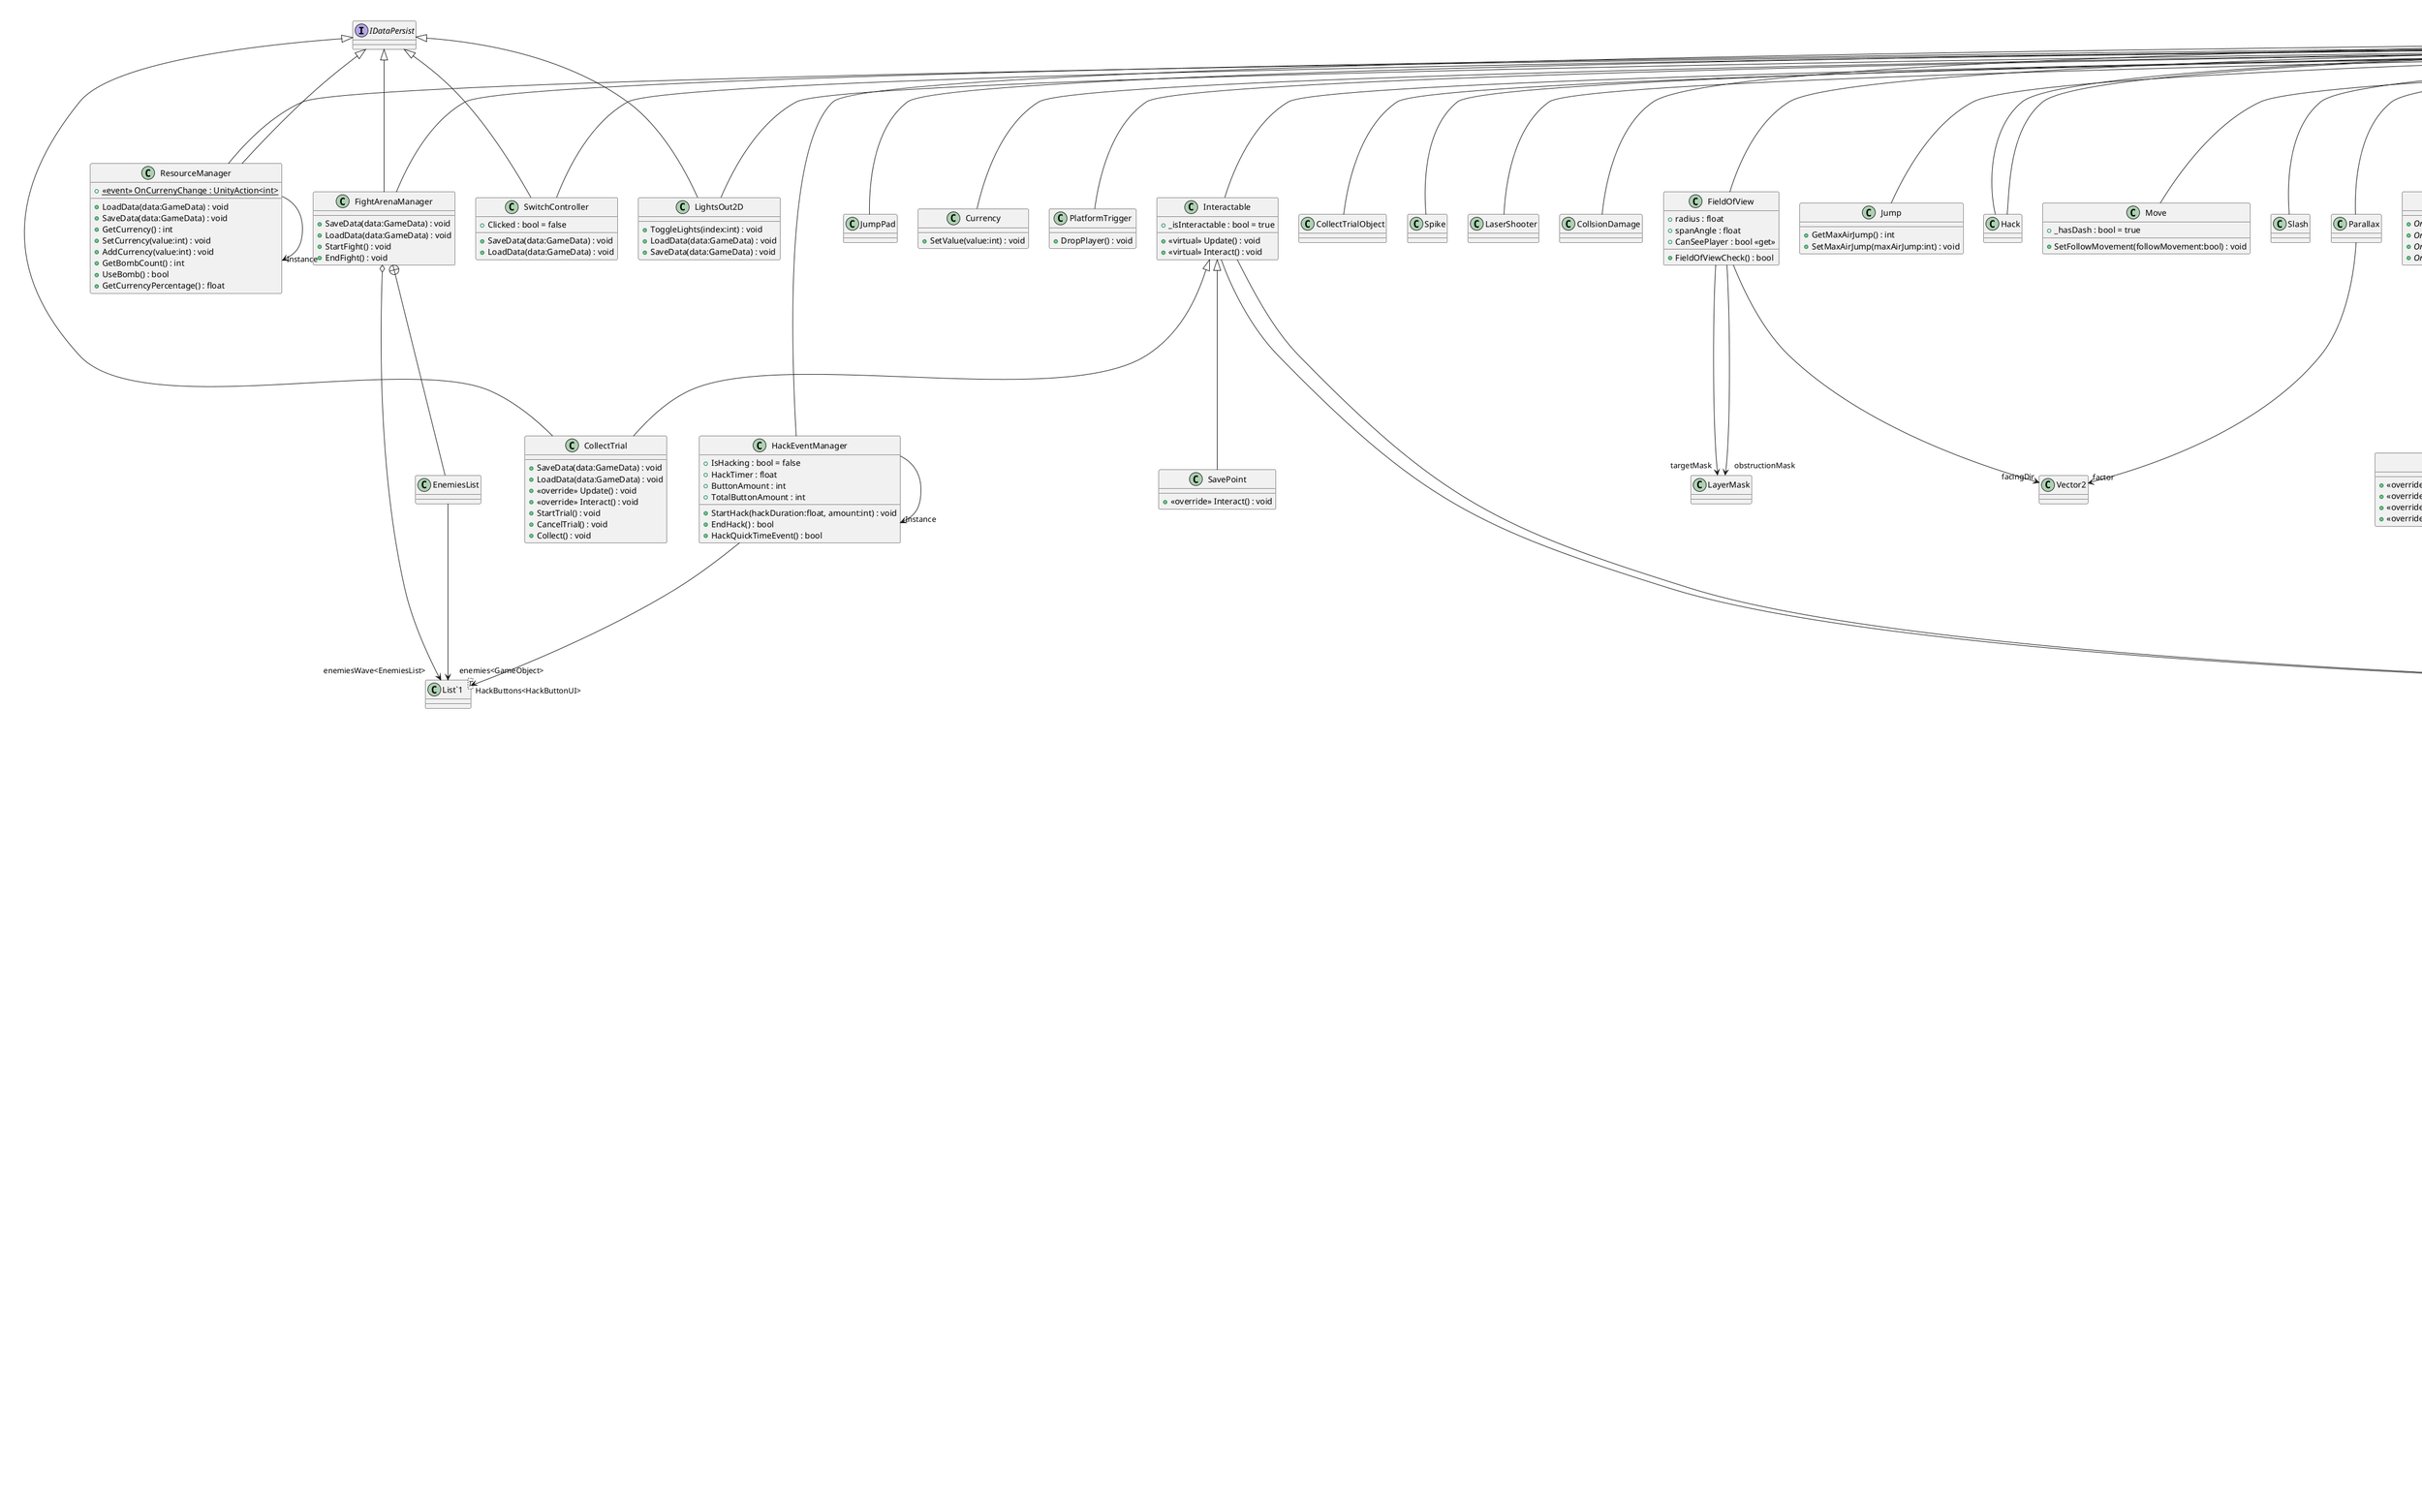 @startuml
class MapTransition {
    + {static} FindDestinationPosition(fromScene:string, toScene:string, distanceFromSpawn:float) : Vector2
}
enum Direction {
    None,
    Left,
    Right,
    Up,
    Down,
}
MonoBehaviour <|-- MapTransition
MapTransition +-- Direction
class FightArenaManager {
    + SaveData(data:GameData) : void
    + LoadData(data:GameData) : void
    + StartFight() : void
    + EndFight() : void
}
class EnemiesList {
}
class "List`1"<T> {
}
MonoBehaviour <|-- FightArenaManager
IDataPersist <|-- FightArenaManager
FightArenaManager o-> "enemiesWave<EnemiesList>" "List`1"
FightArenaManager +-- EnemiesList
EnemiesList --> "enemies<GameObject>" "List`1"
class PlayerManager {
    + {static}  <<event>> OnPlayerChanged : UnityAction<GameObject> 
    + {static}  <<event>> OnPlayerDied : UnityAction 
    + IsDead : bool = false
    + Die() : void
    + Respawn() : void
    + {static} FindActivePlayer() : GameObject
    + {static} DestroyOtherActivePlayers() : void
    + {static} SetRespawnScene(sceneName:string) : void
}
MonoBehaviour <|-- PlayerManager
PlayerManager --> "Instance" PlayerManager
PlayerManager --> "Player" GameObject
PlayerManager --> "PlayerColor" Color
class PauseMenu {
    + {static} GameIsPaused : bool = false
    + Resume() : void
    + Restart() : void
    + Setting() : void
    + Quit() : void
}
MonoBehaviour <|-- PauseMenu
PauseMenu --> "pauseMenuUI" GameObject
class HackEventManager {
    + IsHacking : bool = false
    + HackTimer : float
    + ButtonAmount : int
    + TotalButtonAmount : int
    + StartHack(hackDuration:float, amount:int) : void
    + EndHack() : bool
    + HackQuickTimeEvent() : bool
}
class "List`1"<T> {
}
MonoBehaviour <|-- HackEventManager
HackEventManager --> "Instance" HackEventManager
HackEventManager --> "HackButtons<HackButtonUI>" "List`1"
class Sound {
    + name : string
    + volume : float
    + pitch : float
}
Sound --> "clip" AudioClip
Sound --> "source" AudioSource
class CameraManager {
}
MonoBehaviour <|-- CameraManager
CameraManager --> "Instance" CameraManager
class SaveManager {
    +  <<event>> InitialLoaded : Action? 
    + SaveData() : void
    + LoadData() : void
    + NewGame() : void
    + PersistSave() : void
    + LoadSave() : void
    + DeleteSave() : void
    + ListSave() : IEnumerable<string>
}
MonoBehaviour <|-- SaveManager
SaveManager --> "Instance" SaveManager
class BossManager {
    + ResetKillCount() : void
    + GetEnemyKillCount() : int
    + IncrementEnemyKillCount() : void
}
MonoBehaviour <|-- BossManager
BossManager --> "Instance" BossManager
class ResourceManager {
    + {static}  <<event>> OnCurrenyChange : UnityAction<int> 
    + LoadData(data:GameData) : void
    + SaveData(data:GameData) : void
    + GetCurrency() : int
    + SetCurrency(value:int) : void
    + AddCurrency(value:int) : void
    + GetBombCount() : int
    + UseBomb() : bool
    + GetCurrencyPercentage() : float
}
MonoBehaviour <|-- ResourceManager
IDataPersist <|-- ResourceManager
ResourceManager --> "Instance" ResourceManager
class SoundManager {
    + music_multiplier : float
    + sfx_multiplier : float
    + playingBGM : string
    + BGMMenu : string = "MEN NeoCityDive"
    + DingPitchMin : float = 0.5f
    + DingPitchMax : float = 3.0f
    + PlayJump() : void
    + PlayDing(currentCount:int, totalCount:int) : void
    + PlayMagicCoin() : void
    + PlaySlash() : void
    + PlayHack() : void
    + PlayDash() : void
    + PlayShoot() : void
    + PlayBulletImpact() : void
    + PlaySwordImpact() : void
    + PlayPressurePlateUp() : void
    + PlayExplosion() : void
    + StopBGM() : void
    + PlayBGMCombatRandom() : void
    + PlayBGM(name:string) : void
}
MonoBehaviour <|-- SoundManager
SoundManager --> "Instance" SoundManager
class MapManager {
    + IsChangingScene : bool
    + FromScene : string
    + ToScene : string
    + DistanceFromSpawn : float
    + CanChangeScene : bool <<get>>
    + ChangeScene(fromSceneName:string, toSceneName:string, direction:Direction, distanceFromSpawn:float) : void
    + GetMapChangeCooldown() : float
}
MonoBehaviour <|-- MapManager
MapManager --> "Instance" MapManager
MapManager --> "Direction" Direction
class PlayerController {
    + GetHorizontalMovement() : float
    + GetVerticalMovement() : float
    + IsJumpPressed() : bool
    + IsJumpHeld() : bool
    + IsDashPressed() : bool
    + GetAttackDirection() : Vector2?
    + GetContinuedAttackDirection() : Vector2?
    + IsReloadPressed() : bool
    + IsSwapWeaponPressed() : bool
    + GetHackInput() : Vector2?
}
ScriptableObject <|-- PlayerController
InputController <|-- PlayerController
interface InputController {
}
class AIController {
    + <<virtual>> GetHorizontalMovement() : float
    + <<virtual>> GetVerticalMovement() : float
    + <<virtual>> IsJumpPressed() : bool
    + <<virtual>> IsJumpHeld() : bool
    + <<virtual>> GetAttackDirection() : Vector2?
    + <<virtual>> GetContinuedAttackDirection() : Vector2?
    + <<virtual>> IsReloadPressed() : bool
    + <<virtual>> IsDashPressed() : bool
    + <<virtual>> IsSwapWeaponPressed() : bool
    + <<virtual>> GetHackInput() : Vector2?
}
MonoBehaviour <|-- AIController
InputController <|-- AIController
class Controller {
}
MonoBehaviour <|-- Controller
Controller --> "Input" InputController
class DoorController {
}
MonoBehaviour <|-- DoorController
class SwitchController {
    + Clicked : bool = false
    + SaveData(data:GameData) : void
    + LoadData(data:GameData) : void
}
MonoBehaviour <|-- SwitchController
IDataPersist <|-- SwitchController
interface IDataPersist {
}
class FileSaver {
    + FileSaver(serializer:ISerializer, path:string, fileExt:string)
    + PersistSave(data:GameData, name:string, overwrite:bool) : void
    + LoadSave(name:string) : GameData
    + DeleteSave(name:string) : void
    + ListSaves() : System.Collections.Generic.IEnumerable<string>
}
ISaver <|-- FileSaver
interface ISerializer {
}
interface ISaver {
}
class JsonSerializer {
    + JsonSerializer(pretty:bool)
    + Serialize(writer:Stream, obj:T) : void
    + Deserialize(reader:Stream) : T
    + {static} SerializeString(data:string) : string
}
ISerializer <|-- JsonSerializer
class GameData {
    + name : string
    + currentScene : string
    + currency : int
}
class "SerializedDictionary`2"<T1,T2> {
}
GameData o-> "switches<string,bool>" "SerializedDictionary`2"
GameData o-> "fightArenas<string,bool>" "SerializedDictionary`2"
GameData o-> "collectTrials<string,bool>" "SerializedDictionary`2"
GameData o-> "puzzles<string,bool>" "SerializedDictionary`2"
class Ground {
    + IsOnGround : bool <<get>>
    + Friction : float <<get>>
}
MonoBehaviour <|-- Ground
class FieldOfView {
    + radius : float
    + spanAngle : float
    + CanSeePlayer : bool <<get>>
    + FieldOfViewCheck() : bool
}
MonoBehaviour <|-- FieldOfView
FieldOfView --> "facingDir" Vector2
FieldOfView --> "targetMask" LayerMask
FieldOfView --> "obstructionMask" LayerMask
class TrackFollower {
}
MonoBehaviour <|-- TrackFollower
class Interactable {
    + _isInteractable : bool = true
    + <<virtual>> Update() : void
    + <<virtual>> Interact() : void
}
MonoBehaviour <|-- Interactable
Interactable --> "OnEnter" UnityEvent
Interactable --> "OnExit" UnityEvent
class JumpPad {
}
MonoBehaviour <|-- JumpPad
class Currency {
    + SetValue(value:int) : void
}
MonoBehaviour <|-- Currency
class PlatformTrigger {
    + DropPlayer() : void
}
MonoBehaviour <|-- PlatformTrigger
class DropItem {
    + ValuePerCurrency : int
    + CurrencyAmount : int
    + velocity : float
    + DropCurrency() : void
}
MonoBehaviour <|-- DropItem
DropItem --> "CurrencyPrefab" GameObject
class CollectTrialObject {
}
MonoBehaviour <|-- CollectTrialObject
class Spike {
}
MonoBehaviour <|-- Spike
class SavePoint {
    + <<override>> Interact() : void
}
Interactable <|-- SavePoint
class LaserShooter {
}
MonoBehaviour <|-- LaserShooter
class CollectTrial {
    + SaveData(data:GameData) : void
    + LoadData(data:GameData) : void
    + <<override>> Update() : void
    + <<override>> Interact() : void
    + StartTrial() : void
    + CancelTrial() : void
    + Collect() : void
}
Interactable <|-- CollectTrial
IDataPersist <|-- CollectTrial
class CollsionDamage {
}
MonoBehaviour <|-- CollsionDamage
abstract class HackCompletion {
    + {abstract} OnHackSuccess() : void
    + {abstract} OnHackFail() : void
    + {abstract} OnComboHackSuccess(comboCount:int) : void
    + {abstract} OnComboHackFail(comboCount:int) : void
}
MonoBehaviour <|-- HackCompletion
class Jump {
    + GetMaxAirJump() : int
    + SetMaxAirJump(maxAirJump:int) : void
}
MonoBehaviour <|-- Jump
class Hack {
}
MonoBehaviour <|-- Hack
class Move {
    + _hasDash : bool = true
    + SetFollowMovement(followMovement:bool) : void
}
MonoBehaviour <|-- Move
class Slash {
}
MonoBehaviour <|-- Slash
class ScreenShake {
    + {static} Shake(shakeParams:ShakeParams) : void
    + {static} Shake(shakeType:ShakeType) : void
}
struct ShakeParams {
    + intensity : float
    + seconds : float
    + {static} QuickShake(shakeLevel:float) : ShakeParams
}
enum ShakeType {
    Attack,
    HitEnemy,
    TakeDamage,
    ShootBigBullet,
}
MonoBehaviour <|-- ScreenShake
ScreenShake --> "Instance" ScreenShake
ScreenShake +-- ShakeParams
ScreenShake +-- ShakeType
class Parallax {
}
MonoBehaviour <|-- Parallax
Parallax --> "factor" Vector2
class Hack {
}
MonoBehaviour <|-- Hack
class Bullet {
    + Fire(velocity:Vector2, knockbackMultiplier:float, bulletDamage:int) : void
}
BaseProjectile <|-- Bullet
class Gun {
    + MaxAmmo : uint = 20
    + CurrentAmmo : uint = 20
    + Reloading : bool
    + Shoot(target:Vector2) : void
    + IsReloading() : bool
    + GetCurrentReloadPercent() : double
    + GetUnlimitedAmmo() : bool
    + SetUnlimitedAmmo(unlimitedAmmo:bool) : void
    + GetBulletSpeed() : float
    + SetBulletSpeed(bulletSpeed:float) : void
    + GetShootingDelay() : double
    + SetShootingDelay(shootingDelay:double) : void
    + SetKnockbackMultiplier(knockbackMultiplier:float) : void
    + SetShootingDelay(shootingDelay:float) : void
    + SetReloadTime(reloadTime:float) : void
}
BaseWeapon <|-- Gun
class Health {
    + ResetHealth() : void
    + ResetHealthWithNewMaxHealth(health:int) : void
    + TakeDamage(damage:int, hitDirection:Vector2, knockbackMultiplier:float) : void
    + GetMaxHealth() : int
    + GetCurrentHealth() : int
    + SetCurrentHealth(health:int) : void
    + IsHackable() : bool
    + ApplyKnockback(hitDirection:Vector2, multiplier:float) : void
    + TriggerIFrame() : void
    + Heal(health:int) : void
    + HealPercent(percent:double) : void
    + GetMortality() : bool
    + SetMortality(mortal:bool) : void
    + SetHackableHealth(health:int) : void
}
MonoBehaviour <|-- Health
Health --> "OnHackable" UnityEvent
Health --> "OriginalColor" Color
class Pulse {
}
MonoBehaviour <|-- Pulse
class WeaponManager {
    + CurrentWeapon() : BaseWeapon?
}
MonoBehaviour <|-- WeaponManager
class Sword {
}
BaseWeapon <|-- Sword
Sword --> "OnAttack" UnityEvent
class EnemyHealthBar {
}
BaseHealthBar <|-- EnemyHealthBar
class HackButtonUI {
    + Clicked : bool
    + SetButton(clicked:bool) : void
}
MonoBehaviour <|-- HackButtonUI
class EnemySkillBar {
}
MonoBehaviour <|-- EnemySkillBar
class EquipmentUIManager {
    + CheckEquipment() : void
    + Select(mono:MonoBehaviour) : void
}
MonoBehaviour <|-- EquipmentUIManager
EquipmentUIManager --> "Instance" EquipmentUIManager
class HealthBar {
}
BaseHealthBar <|-- HealthBar
class CurrencyUI {
    + UpdateUI(currency:int) : void
}
MonoBehaviour <|-- CurrencyUI
class EquipmentSlot {
    + Select() : void
    + Deselect() : void
}
MonoBehaviour <|-- EquipmentSlot
EquipmentSlot --> "selectedColor" Color
EquipmentSlot --> "notSelectedColor" Color
class MainMenu {
    + PlayGame() : void
    + LoadGame() : void
    + GoToOption() : void
    + QuitGame() : void
}
MonoBehaviour <|-- MainMenu
class VolumeSetting {
    + SetMusicVolume() : void
    + SetSFXVolume() : void
    + BackToMainMenu() : void
}
MonoBehaviour <|-- VolumeSetting
class WeaponStatusBar {
}
MonoBehaviour <|-- WeaponStatusBar
WeaponStatusBar --> "statusText" TMP_Text
WeaponStatusBar --> "statusBar" Slider
class SkillUIManager {
    + CheckSkill() : void
}
MonoBehaviour <|-- SkillUIManager
SkillUIManager --> "Instance" SkillUIManager
class SwordWielderController {
    + dashingDistance : float
    + preferredDistance : float
    + <<override>> GetHorizontalMovement() : float
    + <<override>> IsJumpPressed() : bool
    + <<override>> IsDashPressed() : bool
    + <<override>> GetAttackDirection() : Vector2?
}
enum State {
    INITAL,
    IDLE,
    NOTICED,
    ATTACKING,
}
AIController <|-- SwordWielderController
InputController <|-- SwordWielderController
SwordWielderController +-- State
class TemplateController {
    + <<override>> GetAttackDirection() : Vector2?
    + <<override>> IsReloadPressed() : bool
    + <<override>> IsJumpPressed() : bool
}
enum State {
    INITAL,
    IDLE,
    SHOOTING,
    RELOADING,
}
AIController <|-- TemplateController
InputController <|-- TemplateController
TemplateController +-- State
class SpawnerController {
    + SetSpawnerSettings(settings:SpawnerSettings) : void
    + ReachedSpawnedObjectsLimit() : bool
}
enum SpawningGameObject {
    SWORD_CHARGER,
    BOMBER,
    SWORD_WIELDER,
    BOSS_PUPPETEER_TURRET,
}
class SpawnerSettings {
    + spawnCountMax : int?
    + spawnCountMin : int?
    + spawnIntervalMax : float?
    + spawnIntervalMin : float?
    + waveCount : int?
    + waveInterval : float?
    + currentWave : int?
    + delayedStart : float?
    + maxSpawnObjects : int?
    + spawningGameObject : SpawningGameObject?
}
class SetSwordChargerModulesParams {
    + canDash : bool
    + canDoubleJump : bool
}
MonoBehaviour <|-- SpawnerController
SpawnerController +-- SpawningGameObject
SpawnerController +-- SpawnerSettings
SpawnerController +-- SetSwordChargerModulesParams
class TurretController {
    + <<override>> GetAttackDirection() : Vector2?
    + <<override>> IsReloadPressed() : bool
    + <<override>> IsJumpPressed() : bool
}
enum State {
    INITAL,
    IDLE,
    SHOOTING,
    RELOADING,
}
AIController <|-- TurretController
InputController <|-- TurretController
TurretController +-- State
class BomberController {
    + <<override>> GetHorizontalMovement() : float
    + <<override>> GetVerticalMovement() : float
    + <<override>> IsJumpPressed() : bool
}
enum State {
    INITAL,
    IDLE,
    RUNNING,
}
AIController <|-- BomberController
InputController <|-- BomberController
BomberController +-- State
class MenuBomberController {
    + <<override>> GetHorizontalMovement() : float
    + <<override>> IsJumpPressed() : bool
}
enum State {
    INITAL,
    IDLE,
}
AIController <|-- MenuBomberController
InputController <|-- MenuBomberController
MenuBomberController +-- State
class GunnerController {
    + preferredDistance : float = 5f
    + _jumpChance : float = 0.2f
    + <<override>> GetHorizontalMovement() : float
    + <<override>> IsJumpPressed() : bool
    + <<override>> GetAttackDirection() : Vector2?
}
enum State {
    INITAL,
    IDLE,
    ATTACKING,
    RELOADING,
}
AIController <|-- GunnerController
InputController <|-- GunnerController
GunnerController +-- State
class MenuDemoController {
    + <<override>> GetAttackDirection() : Vector2?
    + <<override>> GetHorizontalMovement() : float
    + <<override>> IsReloadPressed() : bool
    + <<override>> IsJumpPressed() : bool
    + <<override>> IsDashPressed() : bool
}
enum State {
    INITAL,
    SHOOTING,
    RELOADING,
}
AIController <|-- MenuDemoController
InputController <|-- MenuDemoController
MenuDemoController +-- State
class SwordChargerController {
    + <<override>> GetHorizontalMovement() : float
    + <<override>> IsJumpPressed() : bool
    + <<override>> IsDashPressed() : bool
    + <<override>> GetAttackDirection() : Vector2?
}
enum State {
    INITAL,
    IDLE,
    NOTICED,
    CHARGING,
    COOLDOWN,
}
AIController <|-- SwordChargerController
InputController <|-- SwordChargerController
SwordChargerController +-- State
class LightsOut2D {
    + ToggleLights(index:int) : void
    + LoadData(data:GameData) : void
    + SaveData(data:GameData) : void
}
MonoBehaviour <|-- LightsOut2D
IDataPersist <|-- LightsOut2D
class LightsOut2DTile {
    + SetIndex(index:int) : void
}
MonoBehaviour <|-- LightsOut2DTile
abstract class BaseWeapon {
}
MonoBehaviour <|-- BaseWeapon
abstract class BaseProjectile {
    + IsEnemy : bool
}
MonoBehaviour <|-- BaseProjectile
abstract class BaseHealthBar {
    + SetHealthBar() : void
}
MonoBehaviour <|-- BaseHealthBar
BaseHealthBar --> "gradient" Gradient
BaseHealthBar --> "fill" Image
class EquipmentsManager {
}
MonoBehaviour <|-- EquipmentsManager
class DashTutorial {
}
MonoBehaviour <|-- DashTutorial
class BossPuppeteerController {
    + <<override>> GetAttackDirection() : Vector2?
    + <<override>> IsReloadPressed() : bool
    + <<override>> IsJumpPressed() : bool
}
enum BossPhase {
    PHASE_1,
    PHASE_2,
    PHASE_3,
    PHASE_4,
}
enum State {
    INITAL,
    IDLE,
    SHOOTING,
    RELOADING,
}
AIController <|-- BossPuppeteerController
InputController <|-- BossPuppeteerController
BossPuppeteerController +-- BossPhase
BossPuppeteerController +-- State
class BossPuppeteerTurretController {
    + <<override>> GetAttackDirection() : Vector2?
    + <<override>> IsReloadPressed() : bool
    + <<override>> IsJumpPressed() : bool
    + SetGunAmmo(ammo:int) : void
}
enum State {
    INITAL,
    IDLE,
    SHOOTING,
    RELOADING,
}
AIController <|-- BossPuppeteerTurretController
InputController <|-- BossPuppeteerTurretController
BossPuppeteerTurretController +-- State
class BossPuppeteerHackCompletion {
    + <<override>> OnHackSuccess() : void
    + <<override>> OnHackFail() : void
    + <<override>> OnComboHackSuccess(comboCount:int) : void
    + <<override>> OnComboHackFail(comboCount:int) : void
}
HackCompletion <|-- BossPuppeteerHackCompletion
class Boss1Controller {
}
enum Phase {
    NORMAL,
    Boost1,
    Boost2,
}
Boss1BaseController <|-- Boss1Controller
Boss1Controller +-- Phase
abstract class Boss1BaseController {
    + IsDestroy() : bool
    + <<override>> GetAttackDirection() : Vector2?
}
enum State {
    INITAL,
    IDLE,
    SHOOTING,
}
AIController <|-- Boss1BaseController
InputController <|-- Boss1BaseController
Boss1BaseController +-- State
class Boss1ComponentController {
    + GetHealDelay() : double
    + SetHealDelay(healDelay:double) : void
    + GetHealPercent() : double
    + SetHealPercent(healPercent:double) : void
    + GetGun() : Gun
    + GetHealth() : Health
}
Boss1BaseController <|-- Boss1ComponentController
@enduml
